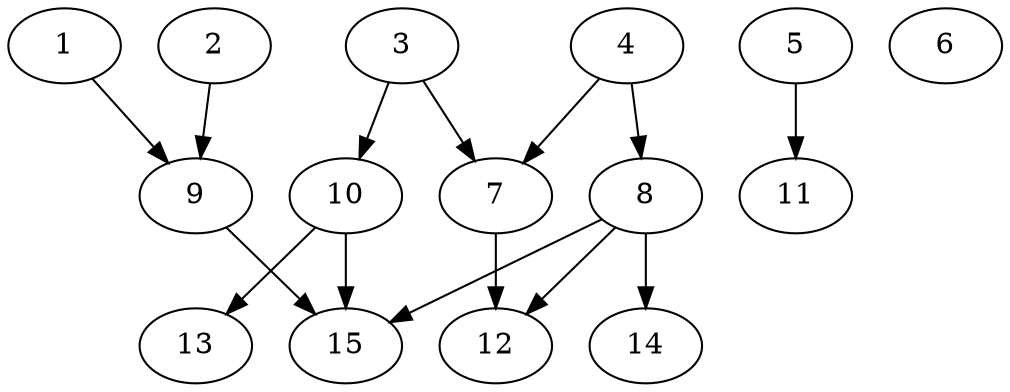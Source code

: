 // DAG automatically generated by daggen at Thu Oct  3 13:59:26 2019
// ./daggen --dot -n 15 --ccr 0.5 --fat 0.7 --regular 0.9 --density 0.5 --mindata 5242880 --maxdata 52428800 
digraph G {
  1 [size="11386880", alpha="0.18", expect_size="5693440"] 
  1 -> 9 [size ="5693440"]
  2 [size="104843264", alpha="0.15", expect_size="52421632"] 
  2 -> 9 [size ="52421632"]
  3 [size="92028928", alpha="0.12", expect_size="46014464"] 
  3 -> 7 [size ="46014464"]
  3 -> 10 [size ="46014464"]
  4 [size="16242688", alpha="0.08", expect_size="8121344"] 
  4 -> 7 [size ="8121344"]
  4 -> 8 [size ="8121344"]
  5 [size="90857472", alpha="0.11", expect_size="45428736"] 
  5 -> 11 [size ="45428736"]
  6 [size="46964736", alpha="0.09", expect_size="23482368"] 
  7 [size="36884480", alpha="0.08", expect_size="18442240"] 
  7 -> 12 [size ="18442240"]
  8 [size="40116224", alpha="0.15", expect_size="20058112"] 
  8 -> 12 [size ="20058112"]
  8 -> 14 [size ="20058112"]
  8 -> 15 [size ="20058112"]
  9 [size="19171328", alpha="0.04", expect_size="9585664"] 
  9 -> 15 [size ="9585664"]
  10 [size="92452864", alpha="0.08", expect_size="46226432"] 
  10 -> 13 [size ="46226432"]
  10 -> 15 [size ="46226432"]
  11 [size="79179776", alpha="0.07", expect_size="39589888"] 
  12 [size="70387712", alpha="0.12", expect_size="35193856"] 
  13 [size="47325184", alpha="0.08", expect_size="23662592"] 
  14 [size="104136704", alpha="0.13", expect_size="52068352"] 
  15 [size="49295360", alpha="0.16", expect_size="24647680"] 
}
